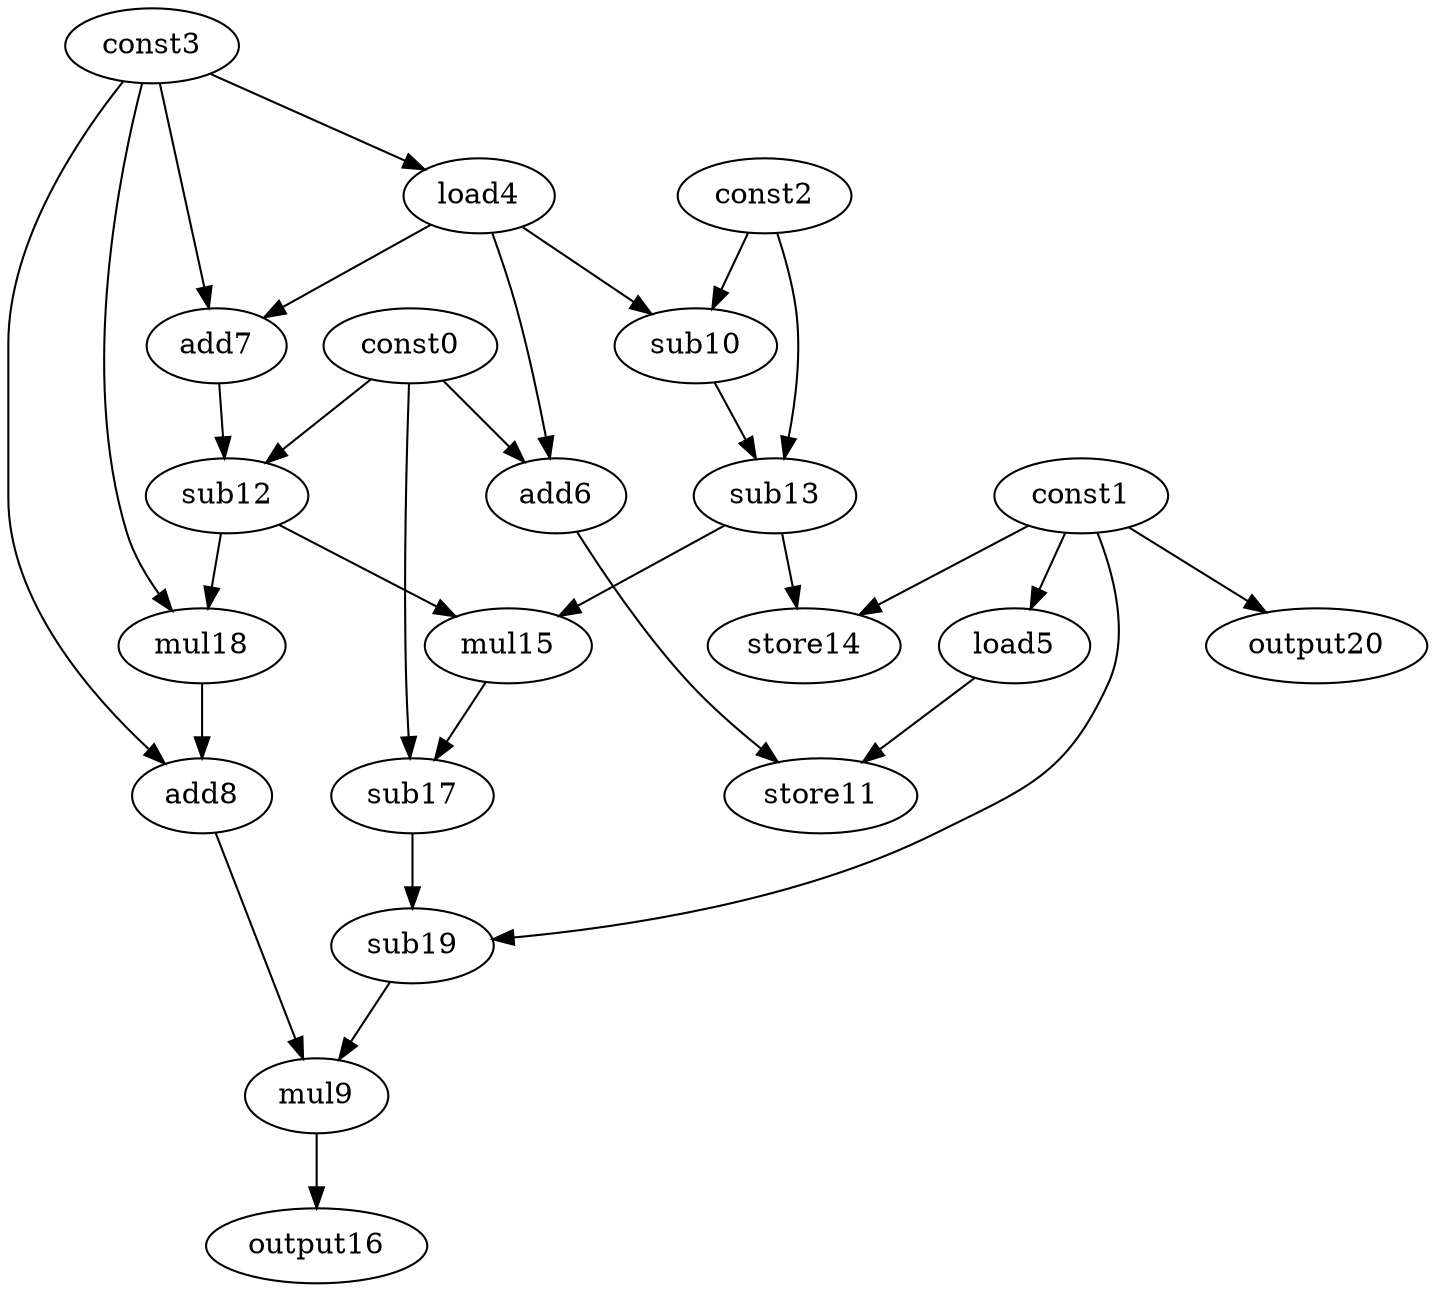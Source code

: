 digraph G { 
const0[opcode=const]; 
const1[opcode=const]; 
const2[opcode=const]; 
const3[opcode=const]; 
load4[opcode=load]; 
load5[opcode=load]; 
add6[opcode=add]; 
add7[opcode=add]; 
add8[opcode=add]; 
mul9[opcode=mul]; 
sub10[opcode=sub]; 
store11[opcode=store]; 
sub12[opcode=sub]; 
sub13[opcode=sub]; 
store14[opcode=store]; 
mul15[opcode=mul]; 
output16[opcode=output]; 
sub17[opcode=sub]; 
mul18[opcode=mul]; 
sub19[opcode=sub]; 
output20[opcode=output]; 
const3->load4[operand=0];
const1->load5[operand=0];
const1->output20[operand=0];
const0->add6[operand=0];
load4->add6[operand=1];
const3->add7[operand=0];
load4->add7[operand=1];
const2->sub10[operand=0];
load4->sub10[operand=1];
load5->store11[operand=0];
add6->store11[operand=1];
const0->sub12[operand=0];
add7->sub12[operand=1];
sub10->sub13[operand=0];
const2->sub13[operand=1];
const1->store14[operand=0];
sub13->store14[operand=1];
sub12->mul15[operand=0];
sub13->mul15[operand=1];
const3->mul18[operand=0];
sub12->mul18[operand=1];
mul18->add8[operand=0];
const3->add8[operand=1];
const0->sub17[operand=0];
mul15->sub17[operand=1];
sub17->sub19[operand=0];
const1->sub19[operand=1];
add8->mul9[operand=0];
sub19->mul9[operand=1];
mul9->output16[operand=0];
}
